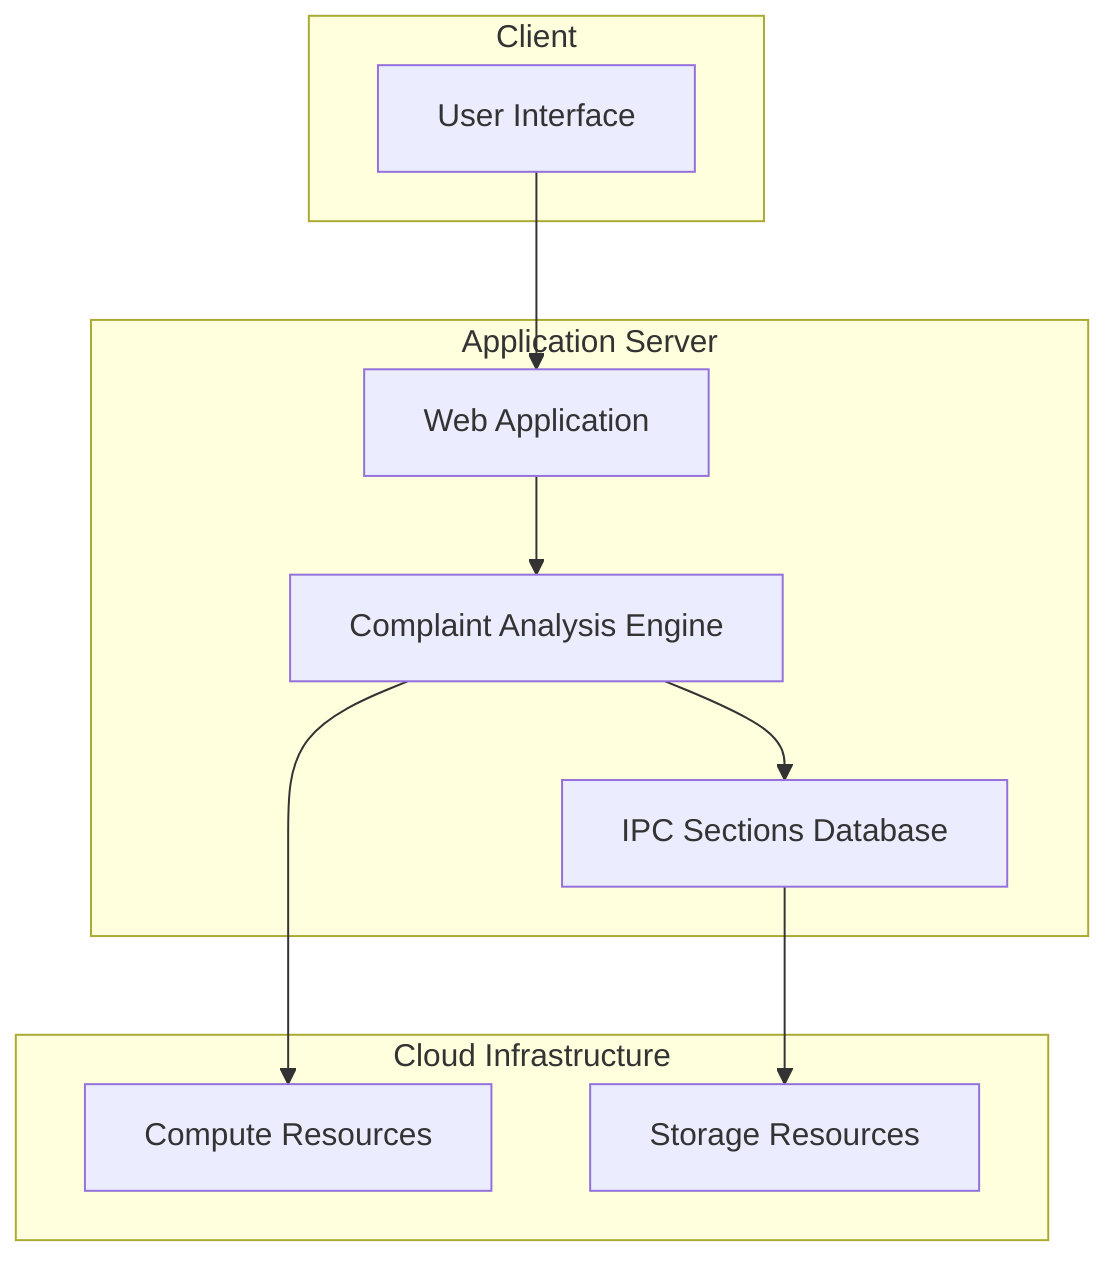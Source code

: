 flowchart TB
    subgraph Client
        UserInterface[User Interface]
    end
    
    subgraph Application Server
        WebApp[Web Application]
        AnalysisEngine[Complaint Analysis Engine]
        DatabaseServer[IPC Sections Database]
    end
    
    subgraph Cloud Infrastructure
        ComputeResources[Compute Resources]
        StorageResources[Storage Resources]
    end
    
    UserInterface --> WebApp
    WebApp --> AnalysisEngine
    AnalysisEngine --> DatabaseServer
    AnalysisEngine --> ComputeResources
    DatabaseServer --> StorageResources
